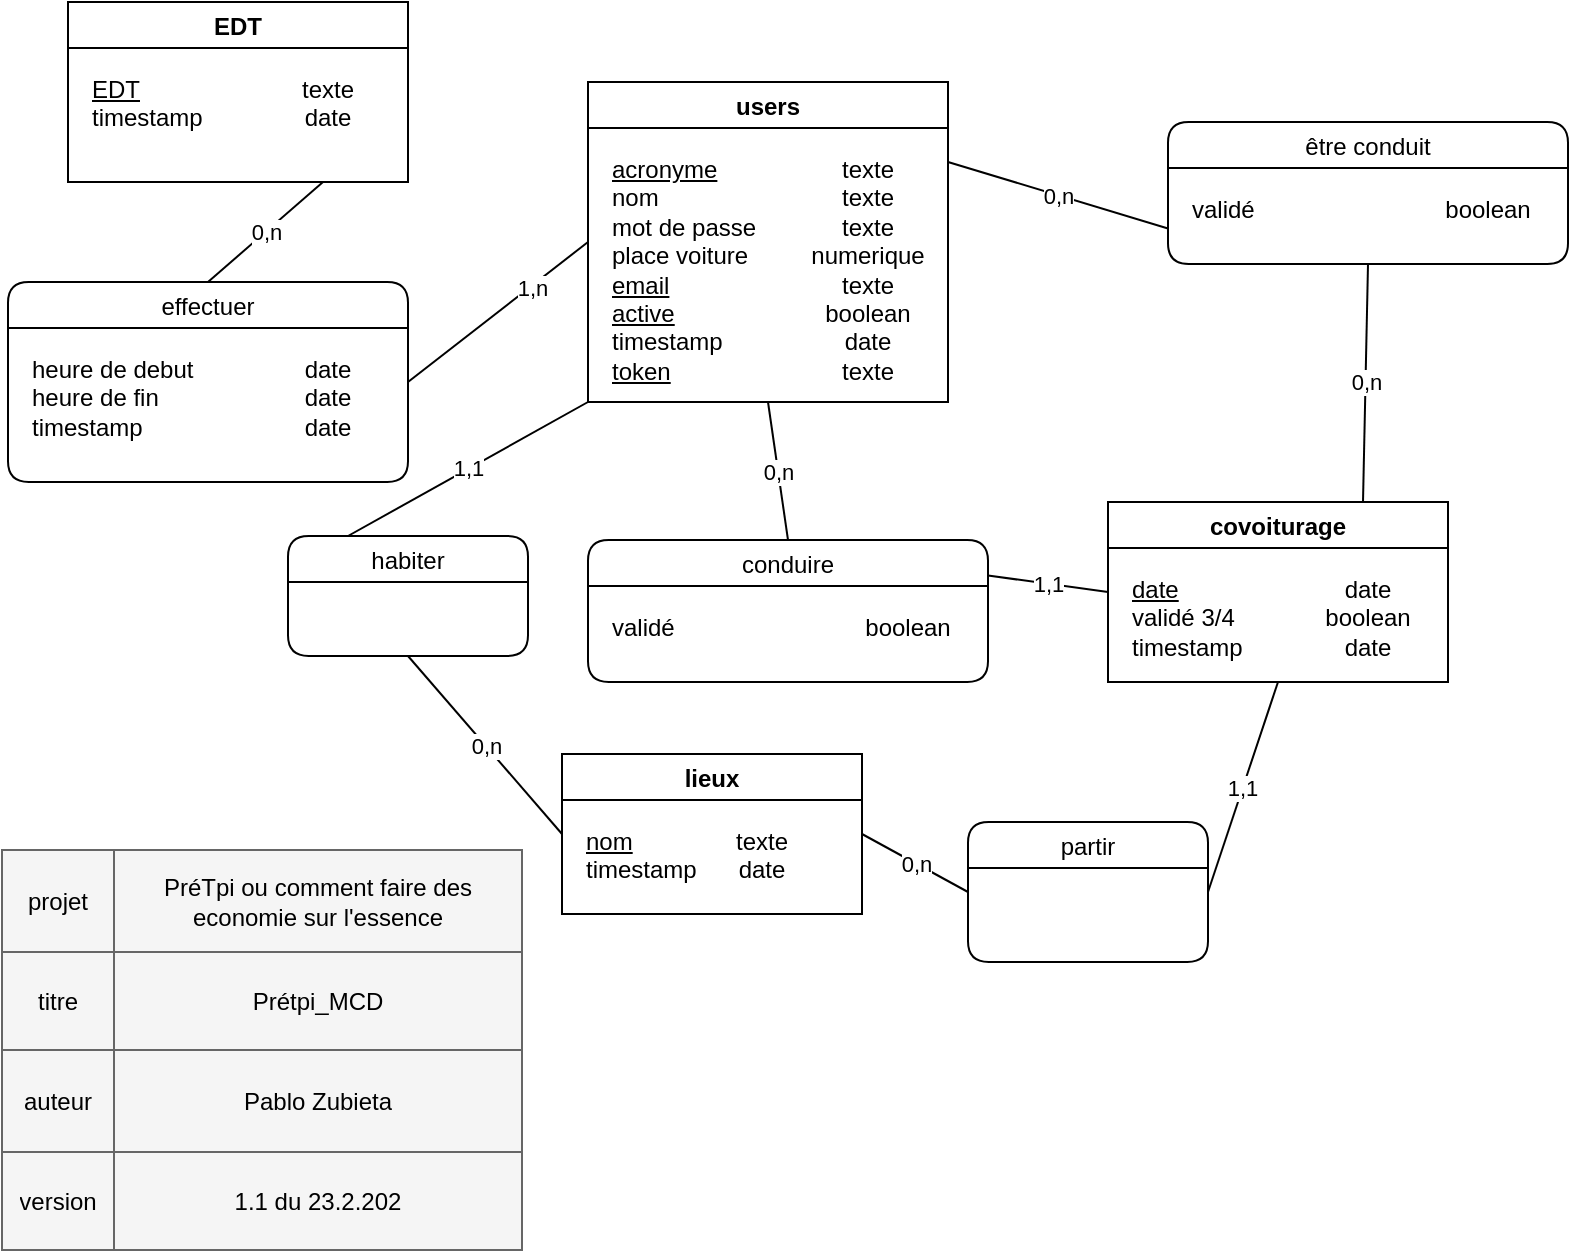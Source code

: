 <mxfile version="20.8.16" type="device"><diagram id="2-8-NAPyxzcTQ1t6RsNJ" name="Page-1"><mxGraphModel dx="1189" dy="799" grid="0" gridSize="10" guides="1" tooltips="1" connect="1" arrows="1" fold="1" page="1" pageScale="1" pageWidth="1169" pageHeight="827" math="0" shadow="0"><root><mxCell id="0"/><mxCell id="1" parent="0"/><mxCell id="dPWAgicj8FvbFGfztx_S-20" value="1,1" style="endArrow=none;html=1;rounded=0;fontColor=none;exitX=1;exitY=0.25;exitDx=0;exitDy=0;entryX=0;entryY=0.5;entryDx=0;entryDy=0;" parent="1" source="QiuYrpNzA8auyEKa5usx-108" target="QiuYrpNzA8auyEKa5usx-114" edge="1"><mxGeometry width="50" height="50" relative="1" as="geometry"><mxPoint x="600.96" y="261.96" as="sourcePoint"/><mxPoint x="693.95" y="262.05" as="targetPoint"/><Array as="points"/></mxGeometry></mxCell><mxCell id="QiuYrpNzA8auyEKa5usx-1" value="0,n" style="endArrow=none;html=1;rounded=0;fontColor=none;exitX=0.5;exitY=1;exitDx=0;exitDy=0;entryX=0.5;entryY=0;entryDx=0;entryDy=0;" parent="1" source="QiuYrpNzA8auyEKa5usx-105" target="QiuYrpNzA8auyEKa5usx-108" edge="1"><mxGeometry width="50" height="50" relative="1" as="geometry"><mxPoint x="336.05" y="262.05" as="sourcePoint"/><mxPoint x="438.08" y="261.96" as="targetPoint"/><Array as="points"/></mxGeometry></mxCell><mxCell id="QiuYrpNzA8auyEKa5usx-87" value="0,n" style="endArrow=none;html=1;entryX=0;entryY=0.75;entryDx=0;entryDy=0;exitX=1;exitY=0.25;exitDx=0;exitDy=0;" parent="1" source="QiuYrpNzA8auyEKa5usx-105" target="vQGPWnIht3JCz0oEdX8j-5" edge="1"><mxGeometry width="50" height="50" relative="1" as="geometry"><mxPoint x="310" y="410" as="sourcePoint"/><mxPoint x="300" y="137.5" as="targetPoint"/></mxGeometry></mxCell><mxCell id="QiuYrpNzA8auyEKa5usx-88" value="0,n" style="endArrow=none;html=1;exitX=0.5;exitY=1;exitDx=0;exitDy=0;entryX=0.75;entryY=0;entryDx=0;entryDy=0;" parent="1" source="vQGPWnIht3JCz0oEdX8j-5" target="QiuYrpNzA8auyEKa5usx-114" edge="1"><mxGeometry width="50" height="50" relative="1" as="geometry"><mxPoint x="500" y="137.5" as="sourcePoint"/><mxPoint x="480" y="210" as="targetPoint"/></mxGeometry></mxCell><mxCell id="QiuYrpNzA8auyEKa5usx-92" value="" style="shape=table;html=1;whiteSpace=wrap;startSize=0;container=1;collapsible=0;childLayout=tableLayout;fillColor=#f5f5f5;strokeColor=#666666;fontColor=#333333;" parent="1" vertex="1"><mxGeometry x="17" y="464" width="260" height="200" as="geometry"/></mxCell><mxCell id="QiuYrpNzA8auyEKa5usx-93" value="" style="shape=tableRow;horizontal=0;startSize=0;swimlaneHead=0;swimlaneBody=0;top=0;left=0;bottom=0;right=0;collapsible=0;dropTarget=0;fillColor=none;points=[[0,0.5],[1,0.5]];portConstraint=eastwest;" parent="QiuYrpNzA8auyEKa5usx-92" vertex="1"><mxGeometry width="260" height="51" as="geometry"/></mxCell><mxCell id="QiuYrpNzA8auyEKa5usx-94" value="projet" style="shape=partialRectangle;html=1;whiteSpace=wrap;connectable=0;fillColor=none;top=0;left=0;bottom=0;right=0;overflow=hidden;" parent="QiuYrpNzA8auyEKa5usx-93" vertex="1"><mxGeometry width="56" height="51" as="geometry"><mxRectangle width="56" height="51" as="alternateBounds"/></mxGeometry></mxCell><mxCell id="QiuYrpNzA8auyEKa5usx-95" value="PréTpi ou comment faire des economie sur l'essence" style="shape=partialRectangle;html=1;whiteSpace=wrap;connectable=0;fillColor=none;top=0;left=0;bottom=0;right=0;overflow=hidden;" parent="QiuYrpNzA8auyEKa5usx-93" vertex="1"><mxGeometry x="56" width="204" height="51" as="geometry"><mxRectangle width="204" height="51" as="alternateBounds"/></mxGeometry></mxCell><mxCell id="QiuYrpNzA8auyEKa5usx-96" value="" style="shape=tableRow;horizontal=0;startSize=0;swimlaneHead=0;swimlaneBody=0;top=0;left=0;bottom=0;right=0;collapsible=0;dropTarget=0;fillColor=none;points=[[0,0.5],[1,0.5]];portConstraint=eastwest;" parent="QiuYrpNzA8auyEKa5usx-92" vertex="1"><mxGeometry y="51" width="260" height="49" as="geometry"/></mxCell><mxCell id="QiuYrpNzA8auyEKa5usx-97" value="titre" style="shape=partialRectangle;html=1;whiteSpace=wrap;connectable=0;fillColor=none;top=0;left=0;bottom=0;right=0;overflow=hidden;" parent="QiuYrpNzA8auyEKa5usx-96" vertex="1"><mxGeometry width="56" height="49" as="geometry"><mxRectangle width="56" height="49" as="alternateBounds"/></mxGeometry></mxCell><mxCell id="QiuYrpNzA8auyEKa5usx-98" value="Prétpi_MCD" style="shape=partialRectangle;html=1;whiteSpace=wrap;connectable=0;fillColor=none;top=0;left=0;bottom=0;right=0;overflow=hidden;" parent="QiuYrpNzA8auyEKa5usx-96" vertex="1"><mxGeometry x="56" width="204" height="49" as="geometry"><mxRectangle width="204" height="49" as="alternateBounds"/></mxGeometry></mxCell><mxCell id="QiuYrpNzA8auyEKa5usx-99" value="" style="shape=tableRow;horizontal=0;startSize=0;swimlaneHead=0;swimlaneBody=0;top=0;left=0;bottom=0;right=0;collapsible=0;dropTarget=0;fillColor=none;points=[[0,0.5],[1,0.5]];portConstraint=eastwest;" parent="QiuYrpNzA8auyEKa5usx-92" vertex="1"><mxGeometry y="100" width="260" height="51" as="geometry"/></mxCell><mxCell id="QiuYrpNzA8auyEKa5usx-100" value="auteur" style="shape=partialRectangle;html=1;whiteSpace=wrap;connectable=0;fillColor=none;top=0;left=0;bottom=0;right=0;overflow=hidden;" parent="QiuYrpNzA8auyEKa5usx-99" vertex="1"><mxGeometry width="56" height="51" as="geometry"><mxRectangle width="56" height="51" as="alternateBounds"/></mxGeometry></mxCell><mxCell id="QiuYrpNzA8auyEKa5usx-101" value="Pablo Zubieta" style="shape=partialRectangle;html=1;whiteSpace=wrap;connectable=0;fillColor=none;top=0;left=0;bottom=0;right=0;overflow=hidden;" parent="QiuYrpNzA8auyEKa5usx-99" vertex="1"><mxGeometry x="56" width="204" height="51" as="geometry"><mxRectangle width="204" height="51" as="alternateBounds"/></mxGeometry></mxCell><mxCell id="QiuYrpNzA8auyEKa5usx-102" style="shape=tableRow;horizontal=0;startSize=0;swimlaneHead=0;swimlaneBody=0;top=0;left=0;bottom=0;right=0;collapsible=0;dropTarget=0;fillColor=none;points=[[0,0.5],[1,0.5]];portConstraint=eastwest;" parent="QiuYrpNzA8auyEKa5usx-92" vertex="1"><mxGeometry y="151" width="260" height="49" as="geometry"/></mxCell><mxCell id="QiuYrpNzA8auyEKa5usx-103" value="version" style="shape=partialRectangle;html=1;whiteSpace=wrap;connectable=0;fillColor=none;top=0;left=0;bottom=0;right=0;overflow=hidden;" parent="QiuYrpNzA8auyEKa5usx-102" vertex="1"><mxGeometry width="56" height="49" as="geometry"><mxRectangle width="56" height="49" as="alternateBounds"/></mxGeometry></mxCell><mxCell id="QiuYrpNzA8auyEKa5usx-104" value="1.1 du 23.2.202" style="shape=partialRectangle;html=1;whiteSpace=wrap;connectable=0;fillColor=none;top=0;left=0;bottom=0;right=0;overflow=hidden;" parent="QiuYrpNzA8auyEKa5usx-102" vertex="1"><mxGeometry x="56" width="204" height="49" as="geometry"><mxRectangle width="204" height="49" as="alternateBounds"/></mxGeometry></mxCell><mxCell id="QiuYrpNzA8auyEKa5usx-105" value="users" style="swimlane;startSize=23;" parent="1" vertex="1"><mxGeometry x="310" y="80" width="180" height="160" as="geometry"/></mxCell><mxCell id="QiuYrpNzA8auyEKa5usx-106" value="&lt;u&gt;acronyme&lt;/u&gt;&lt;br&gt;nom&lt;br&gt;mot de passe&lt;br&gt;place voiture&lt;br&gt;&lt;u&gt;email&lt;/u&gt;&lt;br&gt;&lt;u&gt;active&lt;/u&gt;&lt;br&gt;timestamp&lt;br&gt;&lt;u&gt;token&lt;/u&gt;&lt;br&gt;" style="text;html=1;strokeColor=none;fillColor=none;align=left;verticalAlign=top;whiteSpace=wrap;rounded=0;labelPosition=center;verticalLabelPosition=middle;" parent="QiuYrpNzA8auyEKa5usx-105" vertex="1"><mxGeometry x="10" y="30" width="100" height="130" as="geometry"/></mxCell><mxCell id="QiuYrpNzA8auyEKa5usx-107" value="texte&lt;br&gt;texte&lt;br&gt;texte&lt;br&gt;numerique&lt;br&gt;texte&lt;br&gt;boolean&lt;br&gt;date&lt;br&gt;texte" style="text;html=1;strokeColor=none;fillColor=none;align=center;verticalAlign=top;whiteSpace=wrap;rounded=0;" parent="QiuYrpNzA8auyEKa5usx-105" vertex="1"><mxGeometry x="110" y="30" width="60" height="130" as="geometry"/></mxCell><mxCell id="QiuYrpNzA8auyEKa5usx-108" value="conduire" style="swimlane;rounded=1;fontStyle=0" parent="1" vertex="1"><mxGeometry x="310" y="309" width="200" height="71" as="geometry"/></mxCell><mxCell id="QiuYrpNzA8auyEKa5usx-109" value="validé&lt;br&gt;" style="text;html=1;strokeColor=none;fillColor=none;align=left;verticalAlign=top;whiteSpace=wrap;rounded=0;labelPosition=center;verticalLabelPosition=middle;" parent="QiuYrpNzA8auyEKa5usx-108" vertex="1"><mxGeometry x="10" y="30" width="90" height="60" as="geometry"/></mxCell><mxCell id="QiuYrpNzA8auyEKa5usx-110" value="boolean&lt;br&gt;&lt;br&gt;&lt;br&gt;" style="text;html=1;strokeColor=none;fillColor=none;align=center;verticalAlign=top;whiteSpace=wrap;rounded=0;" parent="QiuYrpNzA8auyEKa5usx-108" vertex="1"><mxGeometry x="130" y="30" width="60" height="60" as="geometry"/></mxCell><mxCell id="QiuYrpNzA8auyEKa5usx-114" value="covoiturage" style="swimlane;startSize=23;" parent="1" vertex="1"><mxGeometry x="570" y="290" width="170" height="90" as="geometry"/></mxCell><mxCell id="QiuYrpNzA8auyEKa5usx-115" value="&lt;u&gt;date&lt;/u&gt;&lt;br&gt;validé 3/4&lt;br&gt;timestamp" style="text;html=1;strokeColor=none;fillColor=none;align=left;verticalAlign=top;whiteSpace=wrap;rounded=0;labelPosition=center;verticalLabelPosition=middle;" parent="QiuYrpNzA8auyEKa5usx-114" vertex="1"><mxGeometry x="10" y="30" width="80" height="50" as="geometry"/></mxCell><mxCell id="QiuYrpNzA8auyEKa5usx-116" value="date&lt;br&gt;boolean&lt;br&gt;date" style="text;html=1;strokeColor=none;fillColor=none;align=center;verticalAlign=top;whiteSpace=wrap;rounded=0;" parent="QiuYrpNzA8auyEKa5usx-114" vertex="1"><mxGeometry x="100" y="30" width="60" height="50" as="geometry"/></mxCell><mxCell id="ByET2Ea1KjFxoHSKj_pw-1" value="lieux" style="swimlane;startSize=23;" parent="1" vertex="1"><mxGeometry x="297" y="416" width="150" height="80" as="geometry"/></mxCell><mxCell id="ByET2Ea1KjFxoHSKj_pw-2" value="&lt;u&gt;nom&lt;br&gt;&lt;/u&gt;timestamp&lt;u&gt;&lt;br&gt;&lt;/u&gt;" style="text;html=1;strokeColor=none;fillColor=none;align=left;verticalAlign=top;whiteSpace=wrap;rounded=0;labelPosition=center;verticalLabelPosition=middle;" parent="ByET2Ea1KjFxoHSKj_pw-1" vertex="1"><mxGeometry x="10" y="30" width="100" height="20" as="geometry"/></mxCell><mxCell id="ByET2Ea1KjFxoHSKj_pw-3" value="texte&lt;br&gt;date" style="text;html=1;strokeColor=none;fillColor=none;align=center;verticalAlign=top;whiteSpace=wrap;rounded=0;" parent="ByET2Ea1KjFxoHSKj_pw-1" vertex="1"><mxGeometry x="70" y="30" width="60" height="30" as="geometry"/></mxCell><mxCell id="ByET2Ea1KjFxoHSKj_pw-5" value="habiter" style="swimlane;rounded=1;fontStyle=0;startSize=23;" parent="1" vertex="1"><mxGeometry x="160" y="307" width="120" height="60" as="geometry"/></mxCell><mxCell id="ByET2Ea1KjFxoHSKj_pw-8" value="1,1" style="endArrow=none;html=1;entryX=0.25;entryY=0;entryDx=0;entryDy=0;exitX=0;exitY=1;exitDx=0;exitDy=0;" parent="1" source="QiuYrpNzA8auyEKa5usx-105" target="ByET2Ea1KjFxoHSKj_pw-5" edge="1"><mxGeometry width="50" height="50" relative="1" as="geometry"><mxPoint x="40" y="180" as="sourcePoint"/><mxPoint x="110" y="300" as="targetPoint"/></mxGeometry></mxCell><mxCell id="ByET2Ea1KjFxoHSKj_pw-9" value="0,n" style="endArrow=none;html=1;entryX=0;entryY=0.5;entryDx=0;entryDy=0;exitX=0.5;exitY=1;exitDx=0;exitDy=0;" parent="1" source="ByET2Ea1KjFxoHSKj_pw-5" target="ByET2Ea1KjFxoHSKj_pw-1" edge="1"><mxGeometry width="50" height="50" relative="1" as="geometry"><mxPoint x="70" y="220" as="sourcePoint"/><mxPoint x="190" y="160" as="targetPoint"/></mxGeometry></mxCell><mxCell id="yOzWiPyIBAp60pPROtfr-13" value="1,1" style="endArrow=none;html=1;rounded=0;entryX=1;entryY=0.5;entryDx=0;entryDy=0;exitX=0.5;exitY=1;exitDx=0;exitDy=0;" parent="1" source="QiuYrpNzA8auyEKa5usx-114" target="vQGPWnIht3JCz0oEdX8j-2" edge="1"><mxGeometry width="50" height="50" relative="1" as="geometry"><mxPoint x="760" y="400" as="sourcePoint"/><mxPoint x="950" y="-210" as="targetPoint"/></mxGeometry></mxCell><mxCell id="vQGPWnIht3JCz0oEdX8j-2" value="partir" style="swimlane;rounded=1;fontStyle=0;startSize=23;" parent="1" vertex="1"><mxGeometry x="500" y="450" width="120" height="70" as="geometry"/></mxCell><mxCell id="vQGPWnIht3JCz0oEdX8j-3" value="0,n" style="endArrow=none;html=1;entryX=1;entryY=0.5;entryDx=0;entryDy=0;exitX=0;exitY=0.5;exitDx=0;exitDy=0;" parent="1" source="vQGPWnIht3JCz0oEdX8j-2" target="ByET2Ea1KjFxoHSKj_pw-1" edge="1"><mxGeometry width="50" height="50" relative="1" as="geometry"><mxPoint x="670" y="490" as="sourcePoint"/><mxPoint x="430" y="550" as="targetPoint"/></mxGeometry></mxCell><mxCell id="vQGPWnIht3JCz0oEdX8j-5" value="être conduit" style="swimlane;rounded=1;fontStyle=0" parent="1" vertex="1"><mxGeometry x="600" y="100" width="200" height="71" as="geometry"/></mxCell><mxCell id="vQGPWnIht3JCz0oEdX8j-6" value="validé&lt;br&gt;" style="text;html=1;strokeColor=none;fillColor=none;align=left;verticalAlign=top;whiteSpace=wrap;rounded=0;labelPosition=center;verticalLabelPosition=middle;" parent="vQGPWnIht3JCz0oEdX8j-5" vertex="1"><mxGeometry x="10" y="30" width="90" height="60" as="geometry"/></mxCell><mxCell id="vQGPWnIht3JCz0oEdX8j-7" value="boolean&lt;br&gt;&lt;br&gt;&lt;br&gt;" style="text;html=1;strokeColor=none;fillColor=none;align=center;verticalAlign=top;whiteSpace=wrap;rounded=0;" parent="vQGPWnIht3JCz0oEdX8j-5" vertex="1"><mxGeometry x="130" y="30" width="60" height="60" as="geometry"/></mxCell><mxCell id="Sej5KkmdHbuvWJpTWB62-2" value="EDT" style="swimlane;startSize=23;" parent="1" vertex="1"><mxGeometry x="50" y="40" width="170" height="90" as="geometry"/></mxCell><mxCell id="Sej5KkmdHbuvWJpTWB62-3" value="&lt;u&gt;EDT&lt;br&gt;&lt;/u&gt;&lt;span style=&quot;border-color: var(--border-color);&quot;&gt;timestamp&lt;/span&gt;" style="text;html=1;strokeColor=none;fillColor=none;align=left;verticalAlign=top;whiteSpace=wrap;rounded=0;labelPosition=center;verticalLabelPosition=middle;" parent="Sej5KkmdHbuvWJpTWB62-2" vertex="1"><mxGeometry x="10" y="30" width="80" height="50" as="geometry"/></mxCell><mxCell id="Sej5KkmdHbuvWJpTWB62-4" value="texte&lt;br&gt;date" style="text;html=1;strokeColor=none;fillColor=none;align=center;verticalAlign=top;whiteSpace=wrap;rounded=0;" parent="Sej5KkmdHbuvWJpTWB62-2" vertex="1"><mxGeometry x="100" y="30" width="60" height="50" as="geometry"/></mxCell><mxCell id="Sej5KkmdHbuvWJpTWB62-6" value="effectuer" style="swimlane;rounded=1;fontStyle=0" parent="1" vertex="1"><mxGeometry x="20" y="180" width="200" height="100" as="geometry"/></mxCell><mxCell id="Sej5KkmdHbuvWJpTWB62-7" value="heure de debut&lt;br&gt;heure de fin&lt;br&gt;&lt;span style=&quot;border-color: var(--border-color);&quot;&gt;timestamp&lt;/span&gt;" style="text;html=1;strokeColor=none;fillColor=none;align=left;verticalAlign=top;whiteSpace=wrap;rounded=0;labelPosition=center;verticalLabelPosition=middle;" parent="Sej5KkmdHbuvWJpTWB62-6" vertex="1"><mxGeometry x="10" y="30" width="90" height="60" as="geometry"/></mxCell><mxCell id="Sej5KkmdHbuvWJpTWB62-8" value="date&lt;br&gt;date&lt;br&gt;date" style="text;html=1;strokeColor=none;fillColor=none;align=center;verticalAlign=top;whiteSpace=wrap;rounded=0;" parent="Sej5KkmdHbuvWJpTWB62-6" vertex="1"><mxGeometry x="130" y="30" width="60" height="60" as="geometry"/></mxCell><mxCell id="Sej5KkmdHbuvWJpTWB62-9" value="" style="endArrow=none;html=1;rounded=0;entryX=0;entryY=0.5;entryDx=0;entryDy=0;exitX=1;exitY=0.5;exitDx=0;exitDy=0;" parent="1" source="Sej5KkmdHbuvWJpTWB62-6" target="QiuYrpNzA8auyEKa5usx-105" edge="1"><mxGeometry width="50" height="50" relative="1" as="geometry"><mxPoint x="560" y="220" as="sourcePoint"/><mxPoint x="610" y="170" as="targetPoint"/></mxGeometry></mxCell><mxCell id="Sej5KkmdHbuvWJpTWB62-11" value="1,n" style="edgeLabel;html=1;align=center;verticalAlign=middle;resizable=0;points=[];" parent="Sej5KkmdHbuvWJpTWB62-9" vertex="1" connectable="0"><mxGeometry x="0.366" y="-1" relative="1" as="geometry"><mxPoint as="offset"/></mxGeometry></mxCell><mxCell id="Sej5KkmdHbuvWJpTWB62-10" value="0,n" style="endArrow=none;html=1;rounded=0;entryX=0.75;entryY=1;entryDx=0;entryDy=0;exitX=0.5;exitY=0;exitDx=0;exitDy=0;" parent="1" source="Sej5KkmdHbuvWJpTWB62-6" target="Sej5KkmdHbuvWJpTWB62-2" edge="1"><mxGeometry width="50" height="50" relative="1" as="geometry"><mxPoint x="560" y="220" as="sourcePoint"/><mxPoint x="610" y="170" as="targetPoint"/></mxGeometry></mxCell></root></mxGraphModel></diagram></mxfile>
